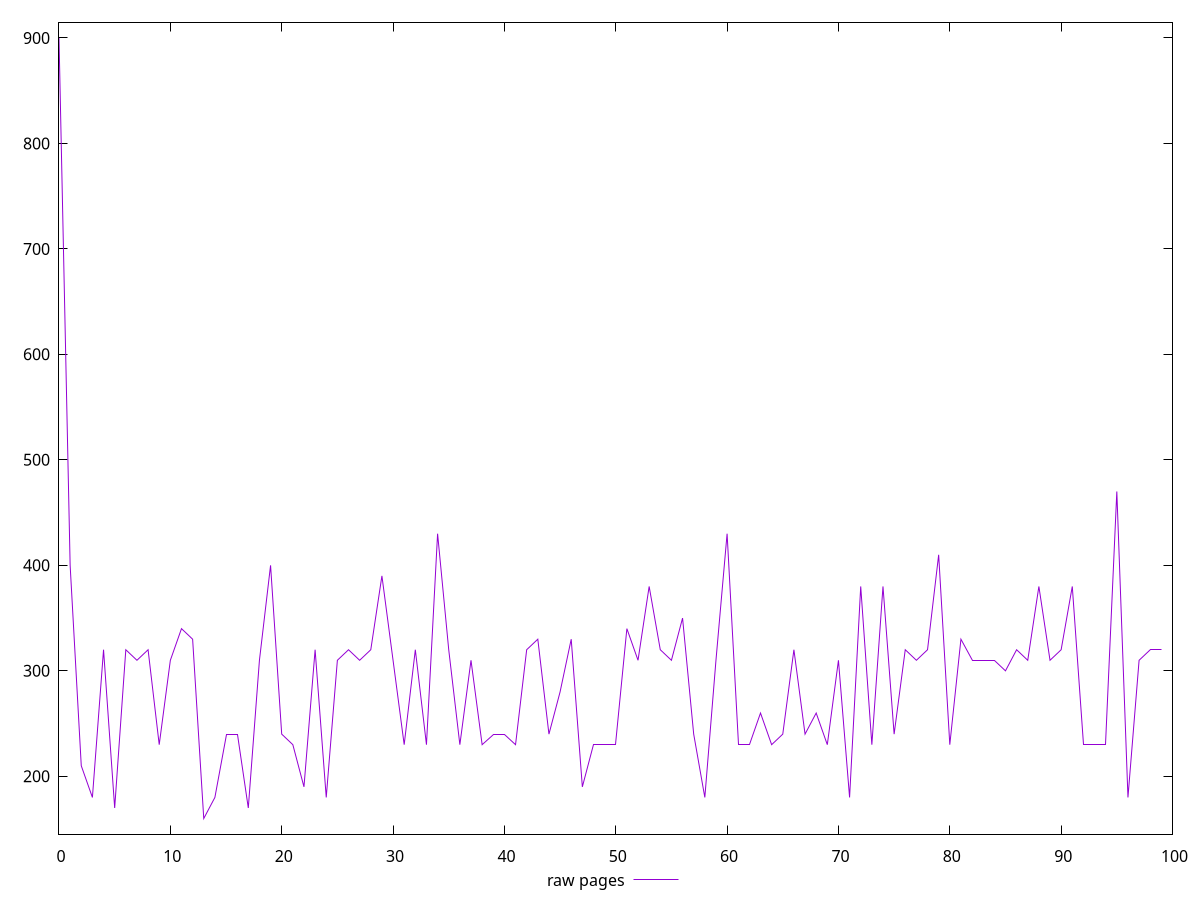 $_rawPages <<EOF
900
400
210
180
320
170
320
310
320
230
310
340
330
160
180
240
240
170
310
400
240
230
190
320
180
310
320
310
320
390
310
230
320
230
430
320
230
310
230
240
240
230
320
330
240
280
330
190
230
230
230
340
310
380
320
310
350
240
180
310
430
230
230
260
230
240
320
240
260
230
310
180
380
230
380
240
320
310
320
410
230
330
310
310
310
300
320
310
380
310
320
380
230
230
230
470
180
310
320
320
EOF
set key outside below
set terminal pngcairo
set output "report_00006_2020-11-02T20-21-41.718Z/uses-http2/pages//raw.png"
set yrange [145.2:914.8]
plot $_rawPages title "raw pages" with line ,